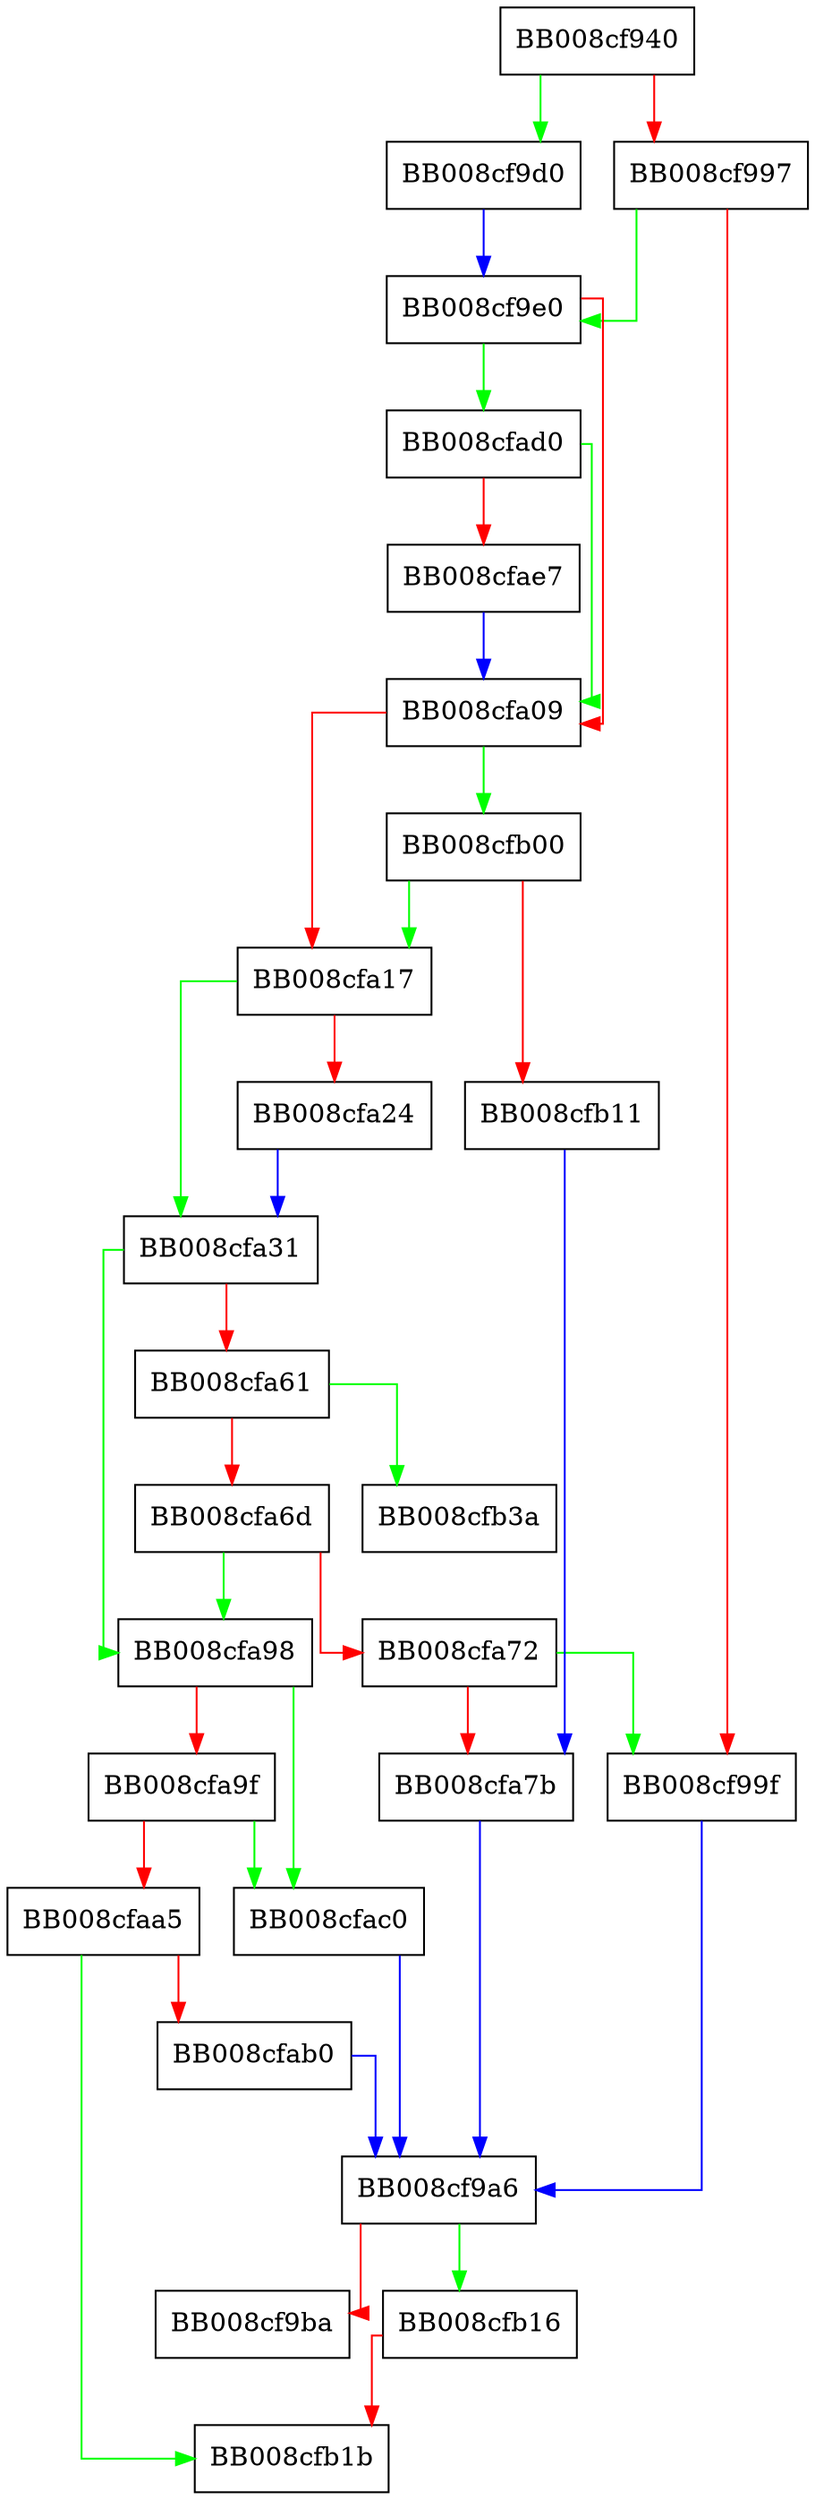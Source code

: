 digraph mbrtowc {
  node [shape="box"];
  graph [splines=ortho];
  BB008cf940 -> BB008cf9d0 [color="green"];
  BB008cf940 -> BB008cf997 [color="red"];
  BB008cf997 -> BB008cf9e0 [color="green"];
  BB008cf997 -> BB008cf99f [color="red"];
  BB008cf99f -> BB008cf9a6 [color="blue"];
  BB008cf9a6 -> BB008cfb16 [color="green"];
  BB008cf9a6 -> BB008cf9ba [color="red"];
  BB008cf9d0 -> BB008cf9e0 [color="blue"];
  BB008cf9e0 -> BB008cfad0 [color="green"];
  BB008cf9e0 -> BB008cfa09 [color="red"];
  BB008cfa09 -> BB008cfb00 [color="green"];
  BB008cfa09 -> BB008cfa17 [color="red"];
  BB008cfa17 -> BB008cfa31 [color="green"];
  BB008cfa17 -> BB008cfa24 [color="red"];
  BB008cfa24 -> BB008cfa31 [color="blue"];
  BB008cfa31 -> BB008cfa98 [color="green"];
  BB008cfa31 -> BB008cfa61 [color="red"];
  BB008cfa61 -> BB008cfb3a [color="green"];
  BB008cfa61 -> BB008cfa6d [color="red"];
  BB008cfa6d -> BB008cfa98 [color="green"];
  BB008cfa6d -> BB008cfa72 [color="red"];
  BB008cfa72 -> BB008cf99f [color="green"];
  BB008cfa72 -> BB008cfa7b [color="red"];
  BB008cfa7b -> BB008cf9a6 [color="blue"];
  BB008cfa98 -> BB008cfac0 [color="green"];
  BB008cfa98 -> BB008cfa9f [color="red"];
  BB008cfa9f -> BB008cfac0 [color="green"];
  BB008cfa9f -> BB008cfaa5 [color="red"];
  BB008cfaa5 -> BB008cfb1b [color="green"];
  BB008cfaa5 -> BB008cfab0 [color="red"];
  BB008cfab0 -> BB008cf9a6 [color="blue"];
  BB008cfac0 -> BB008cf9a6 [color="blue"];
  BB008cfad0 -> BB008cfa09 [color="green"];
  BB008cfad0 -> BB008cfae7 [color="red"];
  BB008cfae7 -> BB008cfa09 [color="blue"];
  BB008cfb00 -> BB008cfa17 [color="green"];
  BB008cfb00 -> BB008cfb11 [color="red"];
  BB008cfb11 -> BB008cfa7b [color="blue"];
  BB008cfb16 -> BB008cfb1b [color="red"];
}